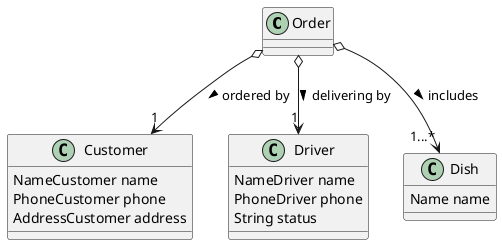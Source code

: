 @startuml
'https://plantuml.com/class-diagram

Order o--> "1" Customer : ordered by >
Order o--> "1" Driver : delivering by >
Order o--> "1...*" Dish : includes >

class Order {
}

class Customer {
NameCustomer name
PhoneCustomer phone
AddressCustomer address
}

class Driver {
NameDriver name
PhoneDriver phone
String status
}

class Dish {
Name name
}

@enduml
